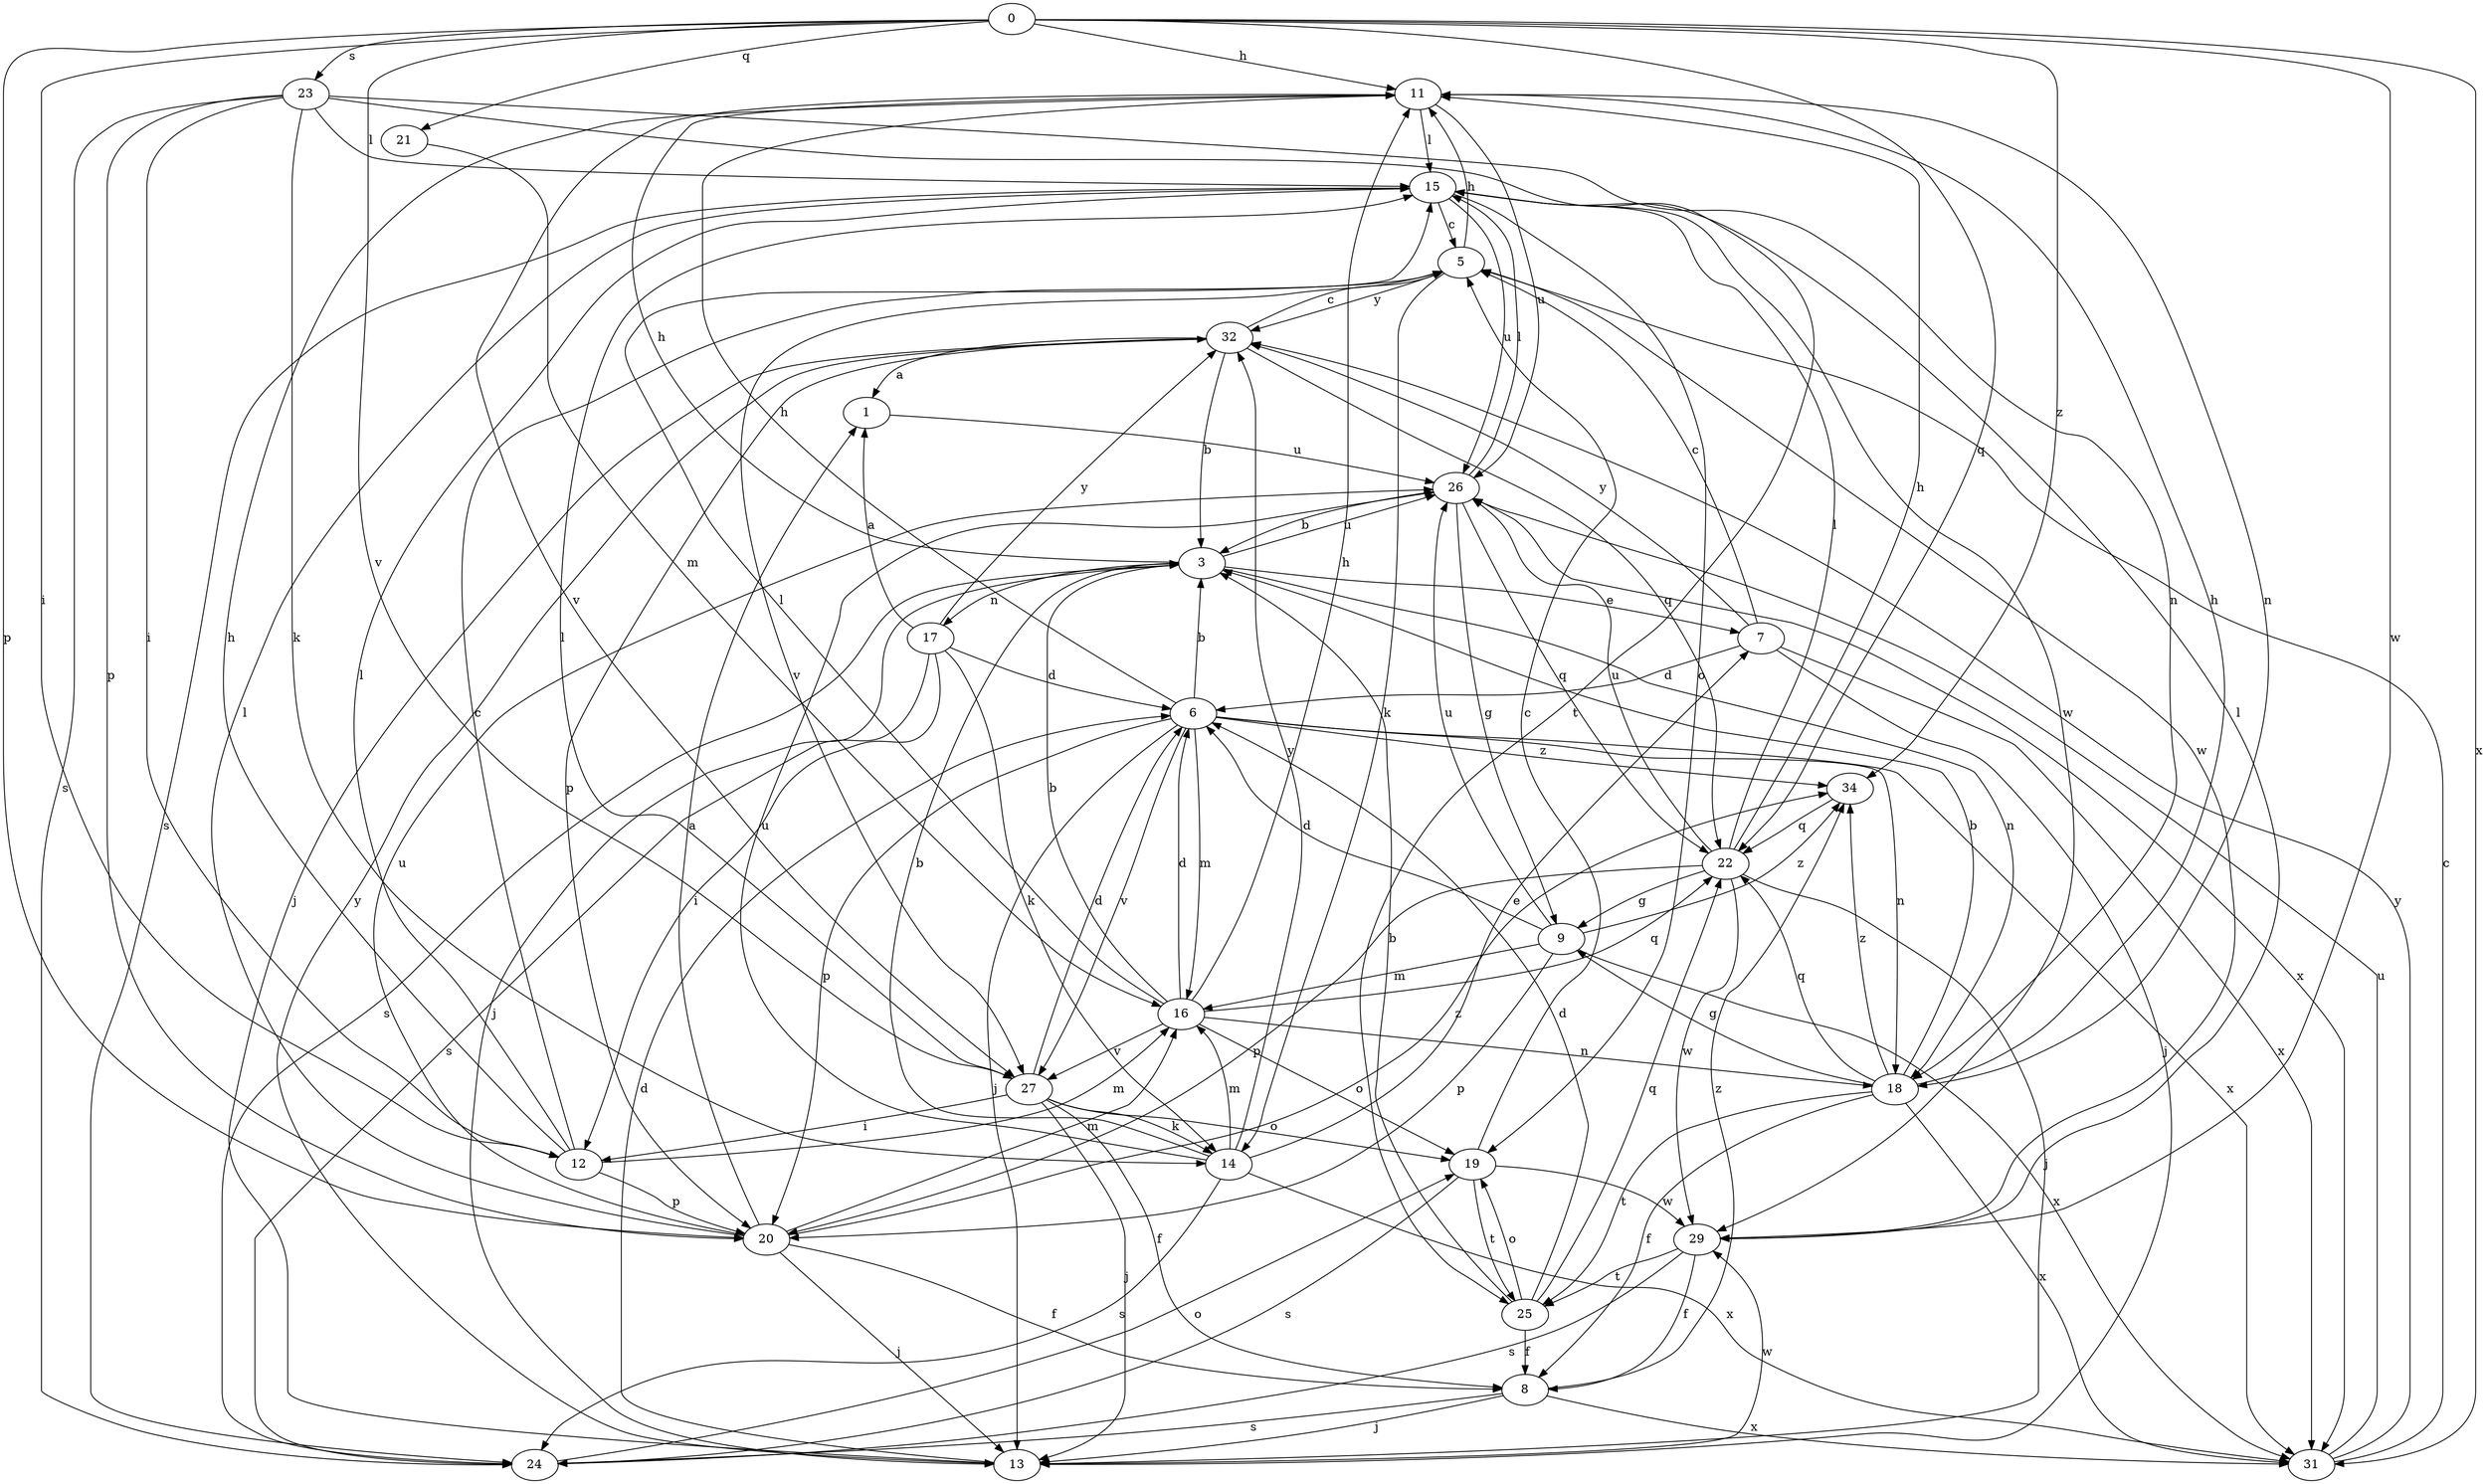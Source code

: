 strict digraph  {
0;
1;
3;
5;
6;
7;
8;
9;
11;
12;
13;
14;
15;
16;
17;
18;
19;
20;
21;
22;
23;
24;
25;
26;
27;
29;
31;
32;
34;
0 -> 11  [label=h];
0 -> 12  [label=i];
0 -> 20  [label=p];
0 -> 21  [label=q];
0 -> 22  [label=q];
0 -> 23  [label=s];
0 -> 27  [label=v];
0 -> 29  [label=w];
0 -> 31  [label=x];
0 -> 34  [label=z];
1 -> 26  [label=u];
3 -> 7  [label=e];
3 -> 11  [label=h];
3 -> 13  [label=j];
3 -> 17  [label=n];
3 -> 18  [label=n];
3 -> 24  [label=s];
3 -> 26  [label=u];
5 -> 11  [label=h];
5 -> 14  [label=k];
5 -> 27  [label=v];
5 -> 29  [label=w];
5 -> 32  [label=y];
6 -> 3  [label=b];
6 -> 11  [label=h];
6 -> 13  [label=j];
6 -> 16  [label=m];
6 -> 18  [label=n];
6 -> 20  [label=p];
6 -> 27  [label=v];
6 -> 31  [label=x];
6 -> 34  [label=z];
7 -> 5  [label=c];
7 -> 6  [label=d];
7 -> 13  [label=j];
7 -> 31  [label=x];
7 -> 32  [label=y];
8 -> 13  [label=j];
8 -> 24  [label=s];
8 -> 31  [label=x];
8 -> 34  [label=z];
9 -> 6  [label=d];
9 -> 16  [label=m];
9 -> 20  [label=p];
9 -> 26  [label=u];
9 -> 31  [label=x];
9 -> 34  [label=z];
11 -> 15  [label=l];
11 -> 18  [label=n];
11 -> 26  [label=u];
11 -> 27  [label=v];
12 -> 5  [label=c];
12 -> 11  [label=h];
12 -> 15  [label=l];
12 -> 16  [label=m];
12 -> 20  [label=p];
13 -> 6  [label=d];
13 -> 29  [label=w];
13 -> 32  [label=y];
14 -> 3  [label=b];
14 -> 7  [label=e];
14 -> 16  [label=m];
14 -> 24  [label=s];
14 -> 26  [label=u];
14 -> 31  [label=x];
14 -> 32  [label=y];
15 -> 5  [label=c];
15 -> 19  [label=o];
15 -> 24  [label=s];
15 -> 26  [label=u];
15 -> 29  [label=w];
16 -> 3  [label=b];
16 -> 6  [label=d];
16 -> 11  [label=h];
16 -> 15  [label=l];
16 -> 18  [label=n];
16 -> 19  [label=o];
16 -> 22  [label=q];
16 -> 27  [label=v];
17 -> 1  [label=a];
17 -> 6  [label=d];
17 -> 12  [label=i];
17 -> 14  [label=k];
17 -> 24  [label=s];
17 -> 32  [label=y];
18 -> 3  [label=b];
18 -> 8  [label=f];
18 -> 9  [label=g];
18 -> 11  [label=h];
18 -> 22  [label=q];
18 -> 25  [label=t];
18 -> 31  [label=x];
18 -> 34  [label=z];
19 -> 5  [label=c];
19 -> 24  [label=s];
19 -> 25  [label=t];
19 -> 29  [label=w];
20 -> 1  [label=a];
20 -> 8  [label=f];
20 -> 13  [label=j];
20 -> 15  [label=l];
20 -> 16  [label=m];
20 -> 26  [label=u];
20 -> 34  [label=z];
21 -> 16  [label=m];
22 -> 9  [label=g];
22 -> 11  [label=h];
22 -> 13  [label=j];
22 -> 15  [label=l];
22 -> 20  [label=p];
22 -> 26  [label=u];
22 -> 29  [label=w];
23 -> 12  [label=i];
23 -> 14  [label=k];
23 -> 15  [label=l];
23 -> 18  [label=n];
23 -> 20  [label=p];
23 -> 24  [label=s];
23 -> 25  [label=t];
24 -> 19  [label=o];
25 -> 3  [label=b];
25 -> 6  [label=d];
25 -> 8  [label=f];
25 -> 19  [label=o];
25 -> 22  [label=q];
26 -> 3  [label=b];
26 -> 9  [label=g];
26 -> 15  [label=l];
26 -> 22  [label=q];
26 -> 31  [label=x];
27 -> 6  [label=d];
27 -> 8  [label=f];
27 -> 12  [label=i];
27 -> 13  [label=j];
27 -> 14  [label=k];
27 -> 15  [label=l];
27 -> 19  [label=o];
29 -> 8  [label=f];
29 -> 15  [label=l];
29 -> 24  [label=s];
29 -> 25  [label=t];
31 -> 5  [label=c];
31 -> 26  [label=u];
31 -> 32  [label=y];
32 -> 1  [label=a];
32 -> 3  [label=b];
32 -> 5  [label=c];
32 -> 13  [label=j];
32 -> 20  [label=p];
32 -> 22  [label=q];
34 -> 22  [label=q];
}
